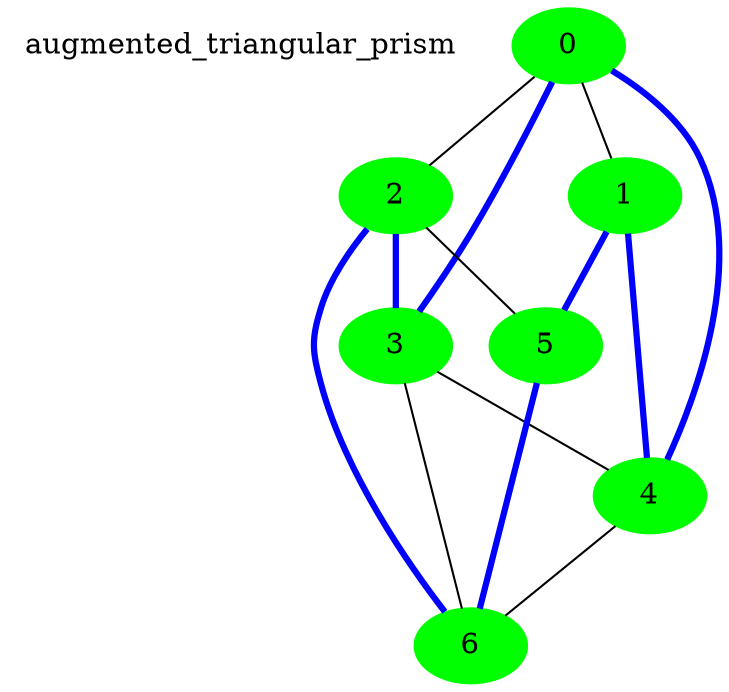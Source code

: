 strict graph G1{
augmented_triangular_prism[shape=plaintext]
edge[len=6;edgesep=10];
 overlap=false;
 0--1
0--2
0--3
0--4
1--0
1--4
1--5
2--0
2--3
2--5
2--6
3--0
3--2
3--4
3--6
4--0
4--1
4--3
4--6
5--1
5--2
5--6
6--2
6--3
6--4
6--5
0[color=green,style=filled]
1[color=green,style=filled]
2[color=green,style=filled]
3[color=green,style=filled]
4[color=green,style=filled]
5[color=green,style=filled]
6[color=green,style=filled]
0--3[color=blue,penwidth=3]
3--2[color=blue,penwidth=3]
2--6[color=blue,penwidth=3]
6--5[color=blue,penwidth=3]
5--1[color=blue,penwidth=3]
1--4[color=blue,penwidth=3]
4--0[color=blue,penwidth=3]
}